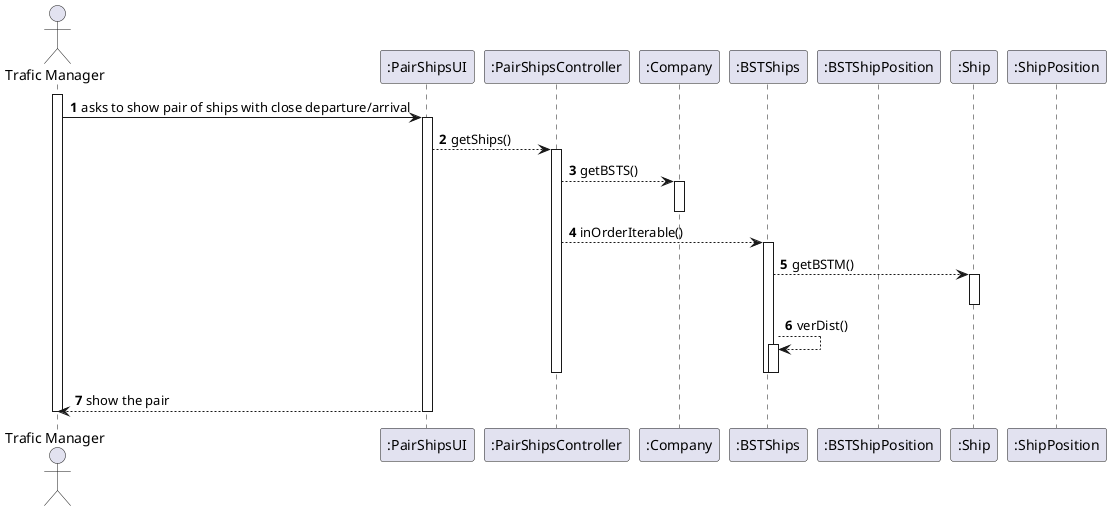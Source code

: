 @startuml
autonumber

actor "Trafic Manager" as C
participant ":PairShipsUI" as PSUI
participant ":PairShipsController" as PSC
participant ":Company" as COMP
participant ":BSTShips" as BSTS
participant ":BSTShipPosition" as BSTM
participant ":Ship" as S
participant ":ShipPosition" as M



activate C

C -> PSUI: asks to show pair of ships with close departure/arrival

activate PSUI

PSUI --> PSC: getShips()
activate PSC
PSC -->COMP: getBSTS()
activate COMP
deactivate COMP

PSC --> BSTS: inOrderIterable()
activate BSTS

BSTS--> S: getBSTM()
activate S
deactivate S

BSTS--> BSTS: verDist()
activate BSTS
deactivate BSTS


deactivate BSTS

deactivate PSC
PSUI --> C: show the pair
deactivate PSUI


deactivate C
@enduml